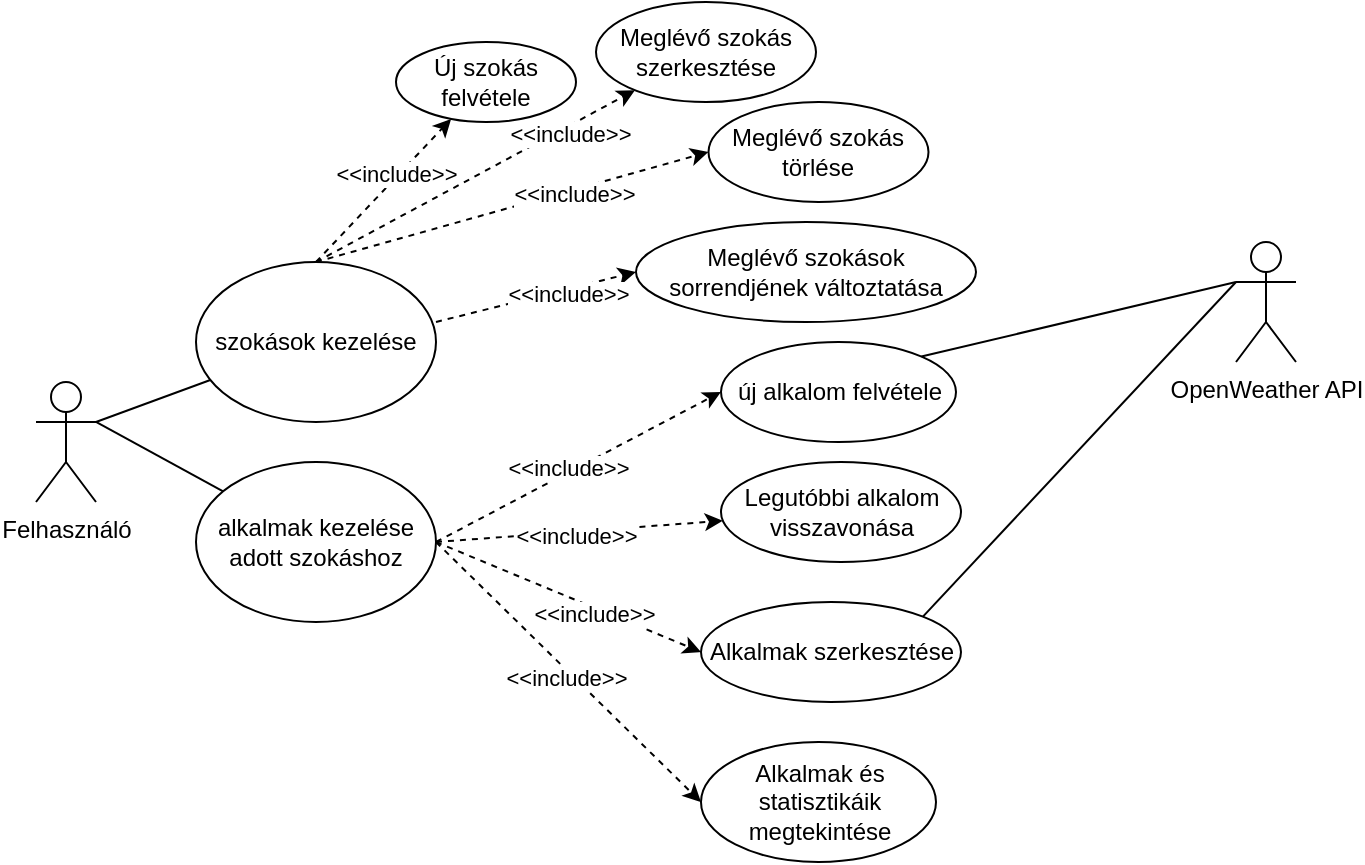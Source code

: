 <mxfile version="24.0.7" type="device">
  <diagram name="Page-1" id="x8b_IuzD3OGmJa8tN6Dy">
    <mxGraphModel dx="794" dy="709" grid="1" gridSize="10" guides="1" tooltips="1" connect="1" arrows="1" fold="1" page="1" pageScale="1" pageWidth="850" pageHeight="1100" math="0" shadow="0">
      <root>
        <mxCell id="0" />
        <mxCell id="1" parent="0" />
        <mxCell id="RgWm9jb_VHg9oUvZ1fmF-1" value="Felhasználó" style="shape=umlActor;verticalLabelPosition=bottom;verticalAlign=top;html=1;outlineConnect=0;" parent="1" vertex="1">
          <mxGeometry x="100" y="220" width="30" height="60" as="geometry" />
        </mxCell>
        <mxCell id="RgWm9jb_VHg9oUvZ1fmF-2" value="szokások kezelése" style="ellipse;whiteSpace=wrap;html=1;" parent="1" vertex="1">
          <mxGeometry x="180" y="160" width="120" height="80" as="geometry" />
        </mxCell>
        <mxCell id="RgWm9jb_VHg9oUvZ1fmF-3" value="Új szokás felvétele" style="ellipse;whiteSpace=wrap;html=1;" parent="1" vertex="1">
          <mxGeometry x="280" y="50" width="90" height="40" as="geometry" />
        </mxCell>
        <mxCell id="RgWm9jb_VHg9oUvZ1fmF-6" value="alkalmak kezelése adott szokáshoz" style="ellipse;whiteSpace=wrap;html=1;" parent="1" vertex="1">
          <mxGeometry x="180" y="260" width="120" height="80" as="geometry" />
        </mxCell>
        <mxCell id="RgWm9jb_VHg9oUvZ1fmF-7" value="új alkalom felvétele" style="ellipse;whiteSpace=wrap;html=1;" parent="1" vertex="1">
          <mxGeometry x="442.5" y="200" width="117.5" height="50" as="geometry" />
        </mxCell>
        <mxCell id="RgWm9jb_VHg9oUvZ1fmF-8" value="Legutóbbi alkalom visszavonása" style="ellipse;whiteSpace=wrap;html=1;" parent="1" vertex="1">
          <mxGeometry x="442.5" y="260" width="120" height="50" as="geometry" />
        </mxCell>
        <mxCell id="RgWm9jb_VHg9oUvZ1fmF-9" value="Alkalmak szerkesztése" style="ellipse;whiteSpace=wrap;html=1;" parent="1" vertex="1">
          <mxGeometry x="432.5" y="330" width="130" height="50" as="geometry" />
        </mxCell>
        <mxCell id="RgWm9jb_VHg9oUvZ1fmF-11" value="OpenWeather API" style="shape=umlActor;verticalLabelPosition=bottom;verticalAlign=top;html=1;outlineConnect=0;" parent="1" vertex="1">
          <mxGeometry x="700" y="150" width="30" height="60" as="geometry" />
        </mxCell>
        <mxCell id="RgWm9jb_VHg9oUvZ1fmF-14" value="" style="endArrow=classic;html=1;rounded=0;exitX=1;exitY=0.5;exitDx=0;exitDy=0;entryX=0;entryY=0.5;entryDx=0;entryDy=0;dashed=1;" parent="1" source="RgWm9jb_VHg9oUvZ1fmF-6" target="RgWm9jb_VHg9oUvZ1fmF-7" edge="1">
          <mxGeometry width="50" height="50" relative="1" as="geometry">
            <mxPoint x="390" y="410" as="sourcePoint" />
            <mxPoint x="440" y="360" as="targetPoint" />
          </mxGeometry>
        </mxCell>
        <mxCell id="h1bIefvPFQQH5o5Ojs8A-5" value="&amp;lt;&amp;lt;include&amp;gt;&amp;gt;" style="edgeLabel;html=1;align=center;verticalAlign=middle;resizable=0;points=[];" vertex="1" connectable="0" parent="RgWm9jb_VHg9oUvZ1fmF-14">
          <mxGeometry x="-0.061" y="2" relative="1" as="geometry">
            <mxPoint as="offset" />
          </mxGeometry>
        </mxCell>
        <mxCell id="RgWm9jb_VHg9oUvZ1fmF-15" value="" style="endArrow=classic;html=1;rounded=0;exitX=1;exitY=0.5;exitDx=0;exitDy=0;dashed=1;" parent="1" source="RgWm9jb_VHg9oUvZ1fmF-6" target="RgWm9jb_VHg9oUvZ1fmF-8" edge="1">
          <mxGeometry width="50" height="50" relative="1" as="geometry">
            <mxPoint x="372" y="302" as="sourcePoint" />
            <mxPoint x="443" y="235" as="targetPoint" />
          </mxGeometry>
        </mxCell>
        <mxCell id="h1bIefvPFQQH5o5Ojs8A-6" value="&amp;lt;&amp;lt;include&amp;gt;&amp;gt;" style="edgeLabel;html=1;align=center;verticalAlign=middle;resizable=0;points=[];" vertex="1" connectable="0" parent="RgWm9jb_VHg9oUvZ1fmF-15">
          <mxGeometry x="-0.026" y="-2" relative="1" as="geometry">
            <mxPoint as="offset" />
          </mxGeometry>
        </mxCell>
        <mxCell id="RgWm9jb_VHg9oUvZ1fmF-16" value="" style="endArrow=classic;html=1;rounded=0;exitX=1;exitY=0.5;exitDx=0;exitDy=0;entryX=0;entryY=0.5;entryDx=0;entryDy=0;dashed=1;" parent="1" source="RgWm9jb_VHg9oUvZ1fmF-6" target="RgWm9jb_VHg9oUvZ1fmF-9" edge="1">
          <mxGeometry width="50" height="50" relative="1" as="geometry">
            <mxPoint x="382" y="312" as="sourcePoint" />
            <mxPoint x="453" y="245" as="targetPoint" />
          </mxGeometry>
        </mxCell>
        <mxCell id="h1bIefvPFQQH5o5Ojs8A-7" value="&amp;lt;&amp;lt;include&amp;gt;&amp;gt;" style="edgeLabel;html=1;align=center;verticalAlign=middle;resizable=0;points=[];" vertex="1" connectable="0" parent="RgWm9jb_VHg9oUvZ1fmF-16">
          <mxGeometry x="0.21" y="-3" relative="1" as="geometry">
            <mxPoint as="offset" />
          </mxGeometry>
        </mxCell>
        <mxCell id="RgWm9jb_VHg9oUvZ1fmF-17" value="" style="endArrow=none;html=1;rounded=0;exitX=1;exitY=0.333;exitDx=0;exitDy=0;exitPerimeter=0;" parent="1" source="RgWm9jb_VHg9oUvZ1fmF-1" target="RgWm9jb_VHg9oUvZ1fmF-2" edge="1">
          <mxGeometry width="50" height="50" relative="1" as="geometry">
            <mxPoint x="390" y="410" as="sourcePoint" />
            <mxPoint x="440" y="360" as="targetPoint" />
          </mxGeometry>
        </mxCell>
        <mxCell id="RgWm9jb_VHg9oUvZ1fmF-18" value="" style="endArrow=none;html=1;rounded=0;exitX=1;exitY=0.333;exitDx=0;exitDy=0;exitPerimeter=0;" parent="1" source="RgWm9jb_VHg9oUvZ1fmF-1" target="RgWm9jb_VHg9oUvZ1fmF-6" edge="1">
          <mxGeometry width="50" height="50" relative="1" as="geometry">
            <mxPoint x="390" y="410" as="sourcePoint" />
            <mxPoint x="440" y="360" as="targetPoint" />
          </mxGeometry>
        </mxCell>
        <mxCell id="RgWm9jb_VHg9oUvZ1fmF-19" value="" style="endArrow=none;html=1;rounded=0;exitX=1;exitY=0;exitDx=0;exitDy=0;entryX=0;entryY=0.333;entryDx=0;entryDy=0;entryPerimeter=0;" parent="1" source="RgWm9jb_VHg9oUvZ1fmF-7" target="RgWm9jb_VHg9oUvZ1fmF-11" edge="1">
          <mxGeometry width="50" height="50" relative="1" as="geometry">
            <mxPoint x="390" y="410" as="sourcePoint" />
            <mxPoint x="440" y="360" as="targetPoint" />
          </mxGeometry>
        </mxCell>
        <mxCell id="RgWm9jb_VHg9oUvZ1fmF-20" value="" style="endArrow=none;html=1;rounded=0;entryX=1;entryY=0;entryDx=0;entryDy=0;exitX=0;exitY=0.333;exitDx=0;exitDy=0;exitPerimeter=0;" parent="1" source="RgWm9jb_VHg9oUvZ1fmF-11" target="RgWm9jb_VHg9oUvZ1fmF-9" edge="1">
          <mxGeometry width="50" height="50" relative="1" as="geometry">
            <mxPoint x="390" y="410" as="sourcePoint" />
            <mxPoint x="440" y="360" as="targetPoint" />
          </mxGeometry>
        </mxCell>
        <mxCell id="RgWm9jb_VHg9oUvZ1fmF-22" value="" style="endArrow=classic;html=1;rounded=0;exitX=0.5;exitY=0;exitDx=0;exitDy=0;dashed=1;" parent="1" source="RgWm9jb_VHg9oUvZ1fmF-2" target="RgWm9jb_VHg9oUvZ1fmF-3" edge="1">
          <mxGeometry width="50" height="50" relative="1" as="geometry">
            <mxPoint x="390" y="410" as="sourcePoint" />
            <mxPoint x="440" y="360" as="targetPoint" />
          </mxGeometry>
        </mxCell>
        <mxCell id="h1bIefvPFQQH5o5Ojs8A-2" value="&amp;lt;&amp;lt;include&amp;gt;&amp;gt;" style="edgeLabel;html=1;align=center;verticalAlign=middle;resizable=0;points=[];" vertex="1" connectable="0" parent="RgWm9jb_VHg9oUvZ1fmF-22">
          <mxGeometry x="0.208" y="1" relative="1" as="geometry">
            <mxPoint as="offset" />
          </mxGeometry>
        </mxCell>
        <mxCell id="RgWm9jb_VHg9oUvZ1fmF-24" value="Meglévő szokás szerkesztése" style="ellipse;whiteSpace=wrap;html=1;" parent="1" vertex="1">
          <mxGeometry x="380" y="30" width="110" height="50" as="geometry" />
        </mxCell>
        <mxCell id="RgWm9jb_VHg9oUvZ1fmF-25" value="Meglévő szokás törlése" style="ellipse;whiteSpace=wrap;html=1;" parent="1" vertex="1">
          <mxGeometry x="436.25" y="80" width="110" height="50" as="geometry" />
        </mxCell>
        <mxCell id="RgWm9jb_VHg9oUvZ1fmF-26" value="" style="endArrow=classic;html=1;rounded=0;exitX=0.5;exitY=0;exitDx=0;exitDy=0;dashed=1;" parent="1" source="RgWm9jb_VHg9oUvZ1fmF-2" target="RgWm9jb_VHg9oUvZ1fmF-24" edge="1">
          <mxGeometry width="50" height="50" relative="1" as="geometry">
            <mxPoint x="390" y="410" as="sourcePoint" />
            <mxPoint x="440" y="360" as="targetPoint" />
          </mxGeometry>
        </mxCell>
        <mxCell id="h1bIefvPFQQH5o5Ojs8A-3" value="&amp;lt;&amp;lt;include&amp;gt;&amp;gt;" style="edgeLabel;html=1;align=center;verticalAlign=middle;resizable=0;points=[];" vertex="1" connectable="0" parent="RgWm9jb_VHg9oUvZ1fmF-26">
          <mxGeometry x="0.565" y="-3" relative="1" as="geometry">
            <mxPoint as="offset" />
          </mxGeometry>
        </mxCell>
        <mxCell id="RgWm9jb_VHg9oUvZ1fmF-27" value="" style="endArrow=classic;html=1;rounded=0;exitX=0.5;exitY=0;exitDx=0;exitDy=0;entryX=0;entryY=0.5;entryDx=0;entryDy=0;dashed=1;" parent="1" source="RgWm9jb_VHg9oUvZ1fmF-2" target="RgWm9jb_VHg9oUvZ1fmF-25" edge="1">
          <mxGeometry width="50" height="50" relative="1" as="geometry">
            <mxPoint x="300" y="190" as="sourcePoint" />
            <mxPoint x="410" y="92" as="targetPoint" />
          </mxGeometry>
        </mxCell>
        <mxCell id="h1bIefvPFQQH5o5Ojs8A-4" value="&amp;lt;&amp;lt;include&amp;gt;&amp;gt;" style="edgeLabel;html=1;align=center;verticalAlign=middle;resizable=0;points=[];" vertex="1" connectable="0" parent="RgWm9jb_VHg9oUvZ1fmF-27">
          <mxGeometry x="0.308" y="-2" relative="1" as="geometry">
            <mxPoint as="offset" />
          </mxGeometry>
        </mxCell>
        <mxCell id="RgWm9jb_VHg9oUvZ1fmF-30" value="Alkalmak és statisztikáik megtekintése" style="ellipse;whiteSpace=wrap;html=1;" parent="1" vertex="1">
          <mxGeometry x="432.5" y="400" width="117.5" height="60" as="geometry" />
        </mxCell>
        <mxCell id="RgWm9jb_VHg9oUvZ1fmF-33" value="" style="endArrow=classic;html=1;rounded=0;exitX=1;exitY=0.5;exitDx=0;exitDy=0;entryX=0;entryY=0.5;entryDx=0;entryDy=0;dashed=1;" parent="1" source="RgWm9jb_VHg9oUvZ1fmF-6" target="RgWm9jb_VHg9oUvZ1fmF-30" edge="1">
          <mxGeometry width="50" height="50" relative="1" as="geometry">
            <mxPoint x="390" y="380" as="sourcePoint" />
            <mxPoint x="440" y="330" as="targetPoint" />
          </mxGeometry>
        </mxCell>
        <mxCell id="h1bIefvPFQQH5o5Ojs8A-8" value="&amp;lt;&amp;lt;include&amp;gt;&amp;gt;" style="edgeLabel;html=1;align=center;verticalAlign=middle;resizable=0;points=[];" vertex="1" connectable="0" parent="RgWm9jb_VHg9oUvZ1fmF-33">
          <mxGeometry x="0.013" y="-3" relative="1" as="geometry">
            <mxPoint as="offset" />
          </mxGeometry>
        </mxCell>
        <mxCell id="h1bIefvPFQQH5o5Ojs8A-9" value="Meglévő szokások sorrendjének változtatása" style="ellipse;whiteSpace=wrap;html=1;" vertex="1" parent="1">
          <mxGeometry x="400" y="140" width="170" height="50" as="geometry" />
        </mxCell>
        <mxCell id="h1bIefvPFQQH5o5Ojs8A-10" value="" style="endArrow=classic;html=1;rounded=0;exitX=0.5;exitY=0;exitDx=0;exitDy=0;entryX=0;entryY=0.5;entryDx=0;entryDy=0;dashed=1;" edge="1" parent="1" target="h1bIefvPFQQH5o5Ojs8A-9">
          <mxGeometry width="50" height="50" relative="1" as="geometry">
            <mxPoint x="300" y="190" as="sourcePoint" />
            <mxPoint x="470" y="122" as="targetPoint" />
          </mxGeometry>
        </mxCell>
        <mxCell id="h1bIefvPFQQH5o5Ojs8A-11" value="&amp;lt;&amp;lt;include&amp;gt;&amp;gt;" style="edgeLabel;html=1;align=center;verticalAlign=middle;resizable=0;points=[];" vertex="1" connectable="0" parent="h1bIefvPFQQH5o5Ojs8A-10">
          <mxGeometry x="0.308" y="-2" relative="1" as="geometry">
            <mxPoint as="offset" />
          </mxGeometry>
        </mxCell>
      </root>
    </mxGraphModel>
  </diagram>
</mxfile>
